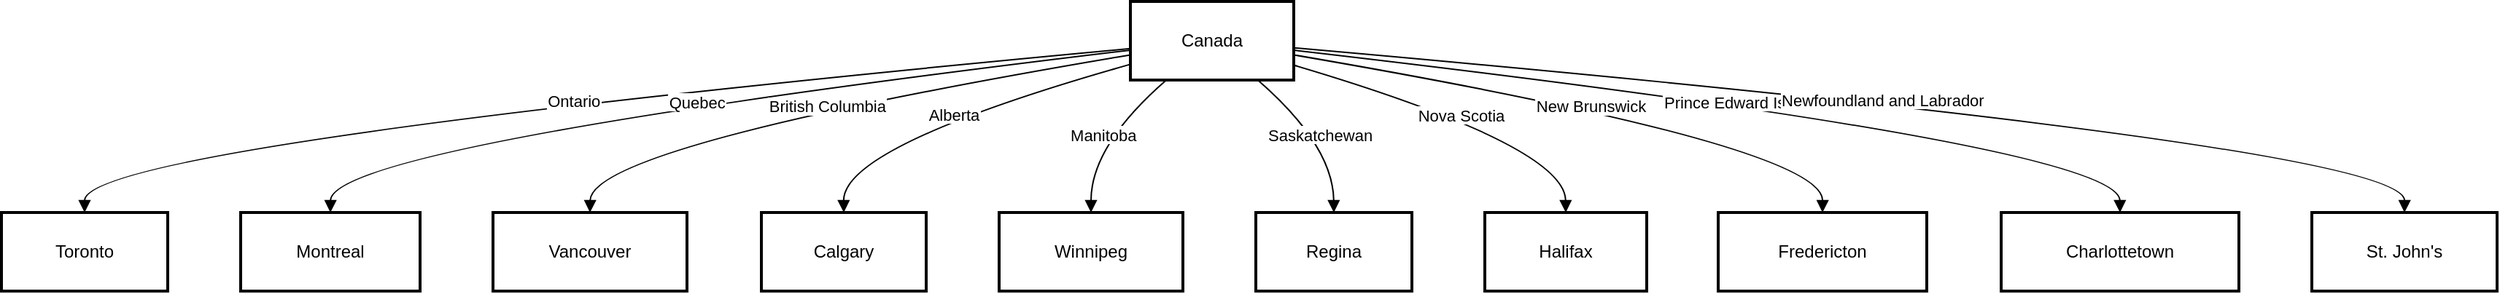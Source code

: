 <mxfile version="26.1.1">
  <diagram name="Page-1" id="2hmBIuzUteLbM7XQ7HF7">
    <mxGraphModel>
      <root>
        <mxCell id="0" />
        <mxCell id="1" parent="0" />
        <mxCell id="2" value="Canada" style="whiteSpace=wrap;strokeWidth=2;" vertex="1" parent="1">
          <mxGeometry x="782" y="8" width="112" height="54" as="geometry" />
        </mxCell>
        <mxCell id="3" value="Toronto" style="whiteSpace=wrap;strokeWidth=2;" vertex="1" parent="1">
          <mxGeometry x="8" y="153" width="114" height="54" as="geometry" />
        </mxCell>
        <mxCell id="4" value="Montreal" style="whiteSpace=wrap;strokeWidth=2;" vertex="1" parent="1">
          <mxGeometry x="172" y="153" width="123" height="54" as="geometry" />
        </mxCell>
        <mxCell id="5" value="Vancouver" style="whiteSpace=wrap;strokeWidth=2;" vertex="1" parent="1">
          <mxGeometry x="345" y="153" width="133" height="54" as="geometry" />
        </mxCell>
        <mxCell id="6" value="Calgary" style="whiteSpace=wrap;strokeWidth=2;" vertex="1" parent="1">
          <mxGeometry x="529" y="153" width="113" height="54" as="geometry" />
        </mxCell>
        <mxCell id="7" value="Winnipeg" style="whiteSpace=wrap;strokeWidth=2;" vertex="1" parent="1">
          <mxGeometry x="692" y="153" width="126" height="54" as="geometry" />
        </mxCell>
        <mxCell id="8" value="Regina" style="whiteSpace=wrap;strokeWidth=2;" vertex="1" parent="1">
          <mxGeometry x="868" y="153" width="107" height="54" as="geometry" />
        </mxCell>
        <mxCell id="9" value="Halifax" style="whiteSpace=wrap;strokeWidth=2;" vertex="1" parent="1">
          <mxGeometry x="1025" y="153" width="111" height="54" as="geometry" />
        </mxCell>
        <mxCell id="10" value="Fredericton" style="whiteSpace=wrap;strokeWidth=2;" vertex="1" parent="1">
          <mxGeometry x="1185" y="153" width="143" height="54" as="geometry" />
        </mxCell>
        <mxCell id="11" value="Charlottetown" style="whiteSpace=wrap;strokeWidth=2;" vertex="1" parent="1">
          <mxGeometry x="1379" y="153" width="163" height="54" as="geometry" />
        </mxCell>
        <mxCell id="12" value="St. John&#39;s" style="whiteSpace=wrap;strokeWidth=2;" vertex="1" parent="1">
          <mxGeometry x="1592" y="153" width="127" height="54" as="geometry" />
        </mxCell>
        <mxCell id="13" value="Ontario" style="curved=1;startArrow=none;endArrow=block;exitX=0;exitY=0.6;entryX=0.5;entryY=-0.01;" edge="1" parent="1" source="2" target="3">
          <mxGeometry relative="1" as="geometry">
            <Array as="points">
              <mxPoint x="65" y="107" />
            </Array>
          </mxGeometry>
        </mxCell>
        <mxCell id="14" value="Quebec" style="curved=1;startArrow=none;endArrow=block;exitX=0;exitY=0.62;entryX=0.5;entryY=-0.01;" edge="1" parent="1" source="2" target="4">
          <mxGeometry relative="1" as="geometry">
            <Array as="points">
              <mxPoint x="234" y="107" />
            </Array>
          </mxGeometry>
        </mxCell>
        <mxCell id="15" value="British Columbia" style="curved=1;startArrow=none;endArrow=block;exitX=0;exitY=0.68;entryX=0.5;entryY=-0.01;" edge="1" parent="1" source="2" target="5">
          <mxGeometry relative="1" as="geometry">
            <Array as="points">
              <mxPoint x="412" y="107" />
            </Array>
          </mxGeometry>
        </mxCell>
        <mxCell id="16" value="Alberta" style="curved=1;startArrow=none;endArrow=block;exitX=0;exitY=0.8;entryX=0.5;entryY=-0.01;" edge="1" parent="1" source="2" target="6">
          <mxGeometry relative="1" as="geometry">
            <Array as="points">
              <mxPoint x="585" y="107" />
            </Array>
          </mxGeometry>
        </mxCell>
        <mxCell id="17" value="Manitoba" style="curved=1;startArrow=none;endArrow=block;exitX=0.22;exitY=1;entryX=0.5;entryY=-0.01;" edge="1" parent="1" source="2" target="7">
          <mxGeometry relative="1" as="geometry">
            <Array as="points">
              <mxPoint x="755" y="107" />
            </Array>
          </mxGeometry>
        </mxCell>
        <mxCell id="18" value="Saskatchewan" style="curved=1;startArrow=none;endArrow=block;exitX=0.78;exitY=1;entryX=0.5;entryY=-0.01;" edge="1" parent="1" source="2" target="8">
          <mxGeometry relative="1" as="geometry">
            <Array as="points">
              <mxPoint x="921" y="107" />
            </Array>
          </mxGeometry>
        </mxCell>
        <mxCell id="19" value="Nova Scotia" style="curved=1;startArrow=none;endArrow=block;exitX=1;exitY=0.81;entryX=0.5;entryY=-0.01;" edge="1" parent="1" source="2" target="9">
          <mxGeometry relative="1" as="geometry">
            <Array as="points">
              <mxPoint x="1080" y="107" />
            </Array>
          </mxGeometry>
        </mxCell>
        <mxCell id="20" value="New Brunswick" style="curved=1;startArrow=none;endArrow=block;exitX=1;exitY=0.68;entryX=0.5;entryY=-0.01;" edge="1" parent="1" source="2" target="10">
          <mxGeometry relative="1" as="geometry">
            <Array as="points">
              <mxPoint x="1257" y="107" />
            </Array>
          </mxGeometry>
        </mxCell>
        <mxCell id="21" value="Prince Edward Island" style="curved=1;startArrow=none;endArrow=block;exitX=1;exitY=0.62;entryX=0.5;entryY=-0.01;" edge="1" parent="1" source="2" target="11">
          <mxGeometry relative="1" as="geometry">
            <Array as="points">
              <mxPoint x="1460" y="107" />
            </Array>
          </mxGeometry>
        </mxCell>
        <mxCell id="22" value="Newfoundland and Labrador" style="curved=1;startArrow=none;endArrow=block;exitX=1;exitY=0.59;entryX=0.5;entryY=-0.01;" edge="1" parent="1" source="2" target="12">
          <mxGeometry relative="1" as="geometry">
            <Array as="points">
              <mxPoint x="1656" y="107" />
            </Array>
          </mxGeometry>
        </mxCell>
      </root>
    </mxGraphModel>
  </diagram>
</mxfile>
